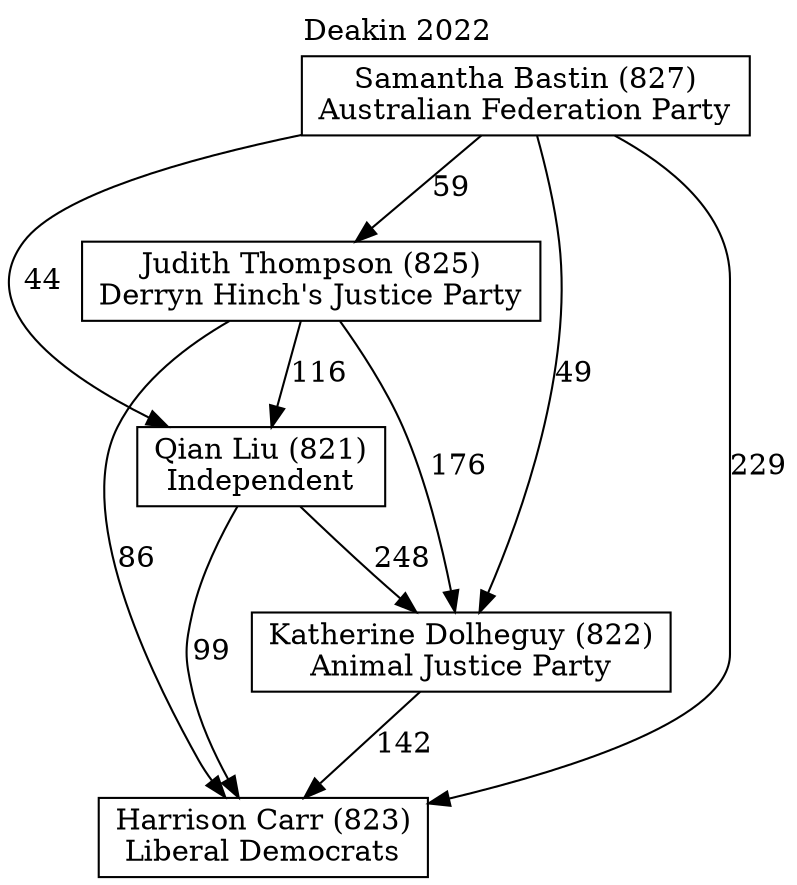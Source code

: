 // House preference flow
digraph "Harrison Carr (823)_Deakin_2022" {
	graph [label="Deakin 2022" labelloc=t mclimit=10]
	node [shape=box]
	"Harrison Carr (823)" [label="Harrison Carr (823)
Liberal Democrats"]
	"Qian Liu (821)" [label="Qian Liu (821)
Independent"]
	"Katherine Dolheguy (822)" [label="Katherine Dolheguy (822)
Animal Justice Party"]
	"Samantha Bastin (827)" [label="Samantha Bastin (827)
Australian Federation Party"]
	"Judith Thompson (825)" [label="Judith Thompson (825)
Derryn Hinch's Justice Party"]
	"Judith Thompson (825)" -> "Harrison Carr (823)" [label=86]
	"Judith Thompson (825)" -> "Qian Liu (821)" [label=116]
	"Samantha Bastin (827)" -> "Katherine Dolheguy (822)" [label=49]
	"Qian Liu (821)" -> "Harrison Carr (823)" [label=99]
	"Katherine Dolheguy (822)" -> "Harrison Carr (823)" [label=142]
	"Samantha Bastin (827)" -> "Judith Thompson (825)" [label=59]
	"Qian Liu (821)" -> "Katherine Dolheguy (822)" [label=248]
	"Judith Thompson (825)" -> "Katherine Dolheguy (822)" [label=176]
	"Samantha Bastin (827)" -> "Qian Liu (821)" [label=44]
	"Samantha Bastin (827)" -> "Harrison Carr (823)" [label=229]
}

